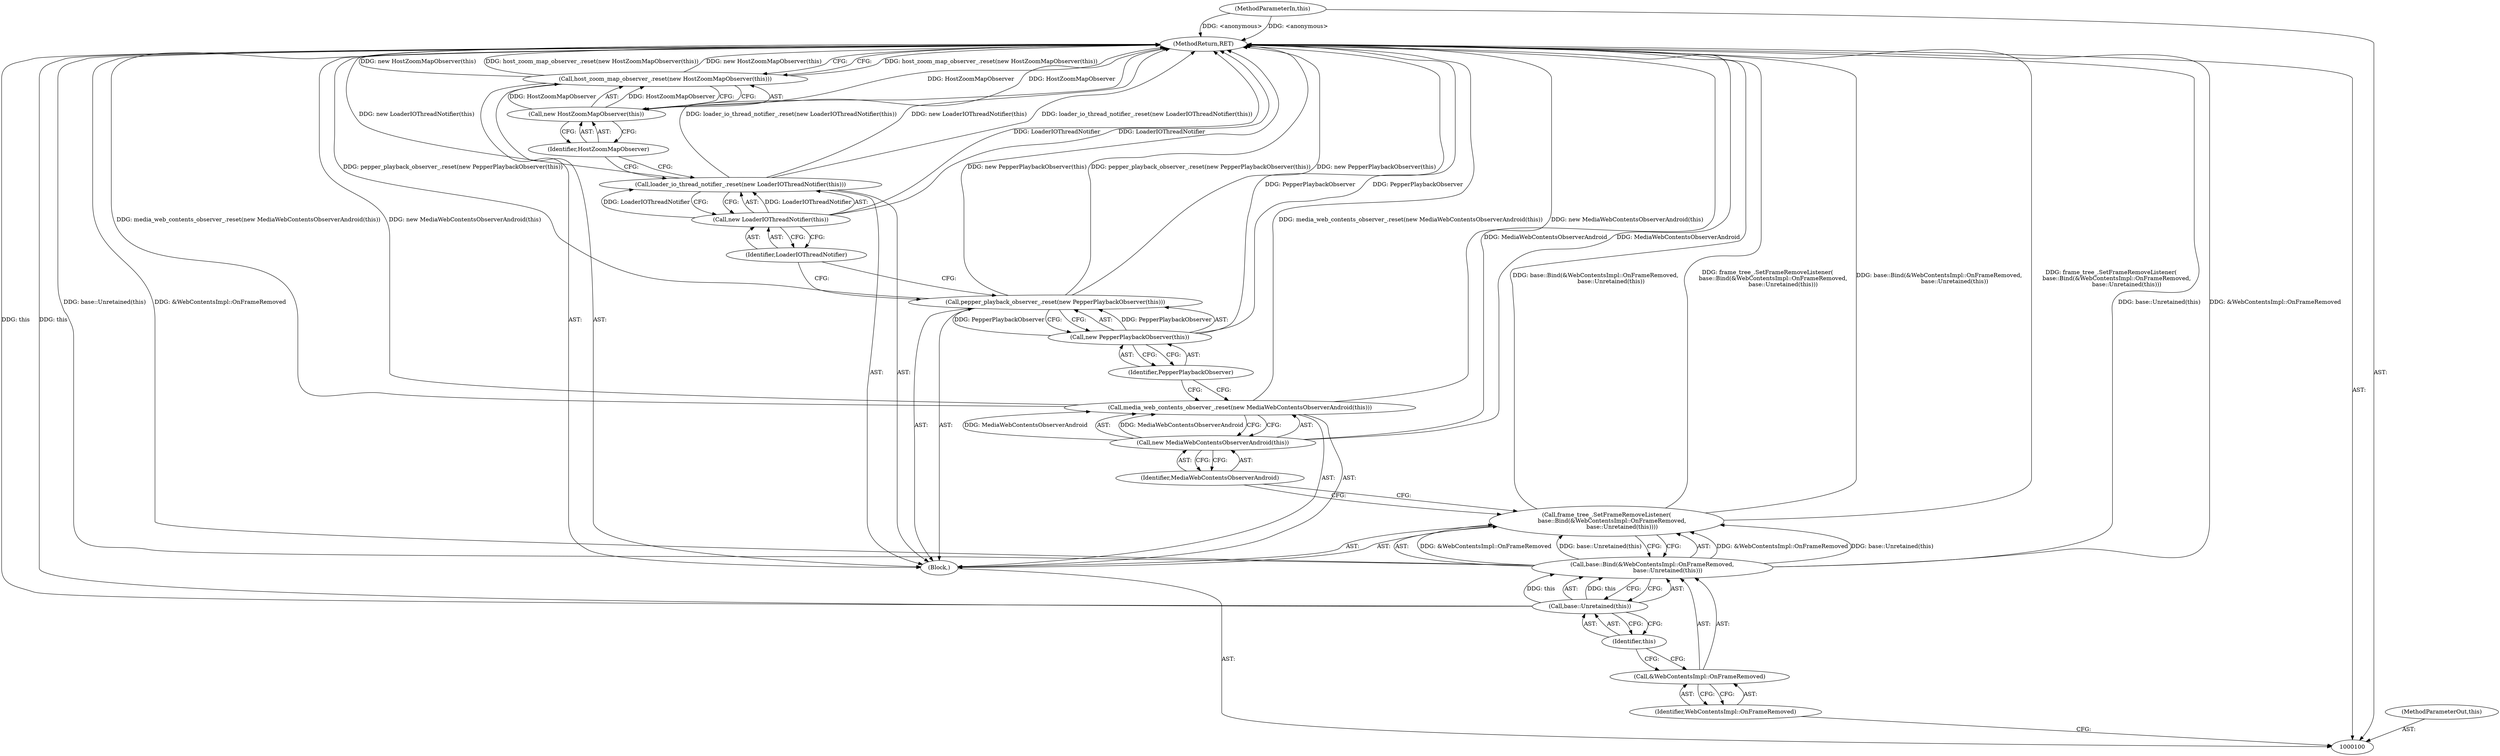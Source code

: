 digraph "0_Chrome_adca986a53b31b6da4cb22f8e755f6856daea89a_15" {
"1000101" [label="(MethodParameterIn,this)"];
"1000164" [label="(MethodParameterOut,this)"];
"1000102" [label="(Block,)"];
"1000121" [label="(MethodReturn,RET)"];
"1000103" [label="(Call,frame_tree_.SetFrameRemoveListener(\n      base::Bind(&WebContentsImpl::OnFrameRemoved,\n                 base::Unretained(this))))"];
"1000105" [label="(Call,&WebContentsImpl::OnFrameRemoved)"];
"1000106" [label="(Identifier,WebContentsImpl::OnFrameRemoved)"];
"1000104" [label="(Call,base::Bind(&WebContentsImpl::OnFrameRemoved,\n                 base::Unretained(this)))"];
"1000107" [label="(Call,base::Unretained(this))"];
"1000108" [label="(Identifier,this)"];
"1000109" [label="(Call,media_web_contents_observer_.reset(new MediaWebContentsObserverAndroid(this)))"];
"1000110" [label="(Call,new MediaWebContentsObserverAndroid(this))"];
"1000111" [label="(Identifier,MediaWebContentsObserverAndroid)"];
"1000112" [label="(Call,pepper_playback_observer_.reset(new PepperPlaybackObserver(this)))"];
"1000113" [label="(Call,new PepperPlaybackObserver(this))"];
"1000114" [label="(Identifier,PepperPlaybackObserver)"];
"1000115" [label="(Call,loader_io_thread_notifier_.reset(new LoaderIOThreadNotifier(this)))"];
"1000116" [label="(Call,new LoaderIOThreadNotifier(this))"];
"1000117" [label="(Identifier,LoaderIOThreadNotifier)"];
"1000118" [label="(Call,host_zoom_map_observer_.reset(new HostZoomMapObserver(this)))"];
"1000119" [label="(Call,new HostZoomMapObserver(this))"];
"1000120" [label="(Identifier,HostZoomMapObserver)"];
"1000101" -> "1000100"  [label="AST: "];
"1000101" -> "1000121"  [label="DDG: <anonymous>"];
"1000164" -> "1000100"  [label="AST: "];
"1000102" -> "1000100"  [label="AST: "];
"1000103" -> "1000102"  [label="AST: "];
"1000109" -> "1000102"  [label="AST: "];
"1000112" -> "1000102"  [label="AST: "];
"1000115" -> "1000102"  [label="AST: "];
"1000118" -> "1000102"  [label="AST: "];
"1000121" -> "1000100"  [label="AST: "];
"1000121" -> "1000118"  [label="CFG: "];
"1000116" -> "1000121"  [label="DDG: LoaderIOThreadNotifier"];
"1000107" -> "1000121"  [label="DDG: this"];
"1000104" -> "1000121"  [label="DDG: base::Unretained(this)"];
"1000104" -> "1000121"  [label="DDG: &WebContentsImpl::OnFrameRemoved"];
"1000103" -> "1000121"  [label="DDG: base::Bind(&WebContentsImpl::OnFrameRemoved,\n                 base::Unretained(this))"];
"1000103" -> "1000121"  [label="DDG: frame_tree_.SetFrameRemoveListener(\n      base::Bind(&WebContentsImpl::OnFrameRemoved,\n                 base::Unretained(this)))"];
"1000113" -> "1000121"  [label="DDG: PepperPlaybackObserver"];
"1000115" -> "1000121"  [label="DDG: loader_io_thread_notifier_.reset(new LoaderIOThreadNotifier(this))"];
"1000115" -> "1000121"  [label="DDG: new LoaderIOThreadNotifier(this)"];
"1000118" -> "1000121"  [label="DDG: host_zoom_map_observer_.reset(new HostZoomMapObserver(this))"];
"1000118" -> "1000121"  [label="DDG: new HostZoomMapObserver(this)"];
"1000112" -> "1000121"  [label="DDG: pepper_playback_observer_.reset(new PepperPlaybackObserver(this))"];
"1000112" -> "1000121"  [label="DDG: new PepperPlaybackObserver(this)"];
"1000109" -> "1000121"  [label="DDG: media_web_contents_observer_.reset(new MediaWebContentsObserverAndroid(this))"];
"1000109" -> "1000121"  [label="DDG: new MediaWebContentsObserverAndroid(this)"];
"1000101" -> "1000121"  [label="DDG: <anonymous>"];
"1000119" -> "1000121"  [label="DDG: HostZoomMapObserver"];
"1000110" -> "1000121"  [label="DDG: MediaWebContentsObserverAndroid"];
"1000103" -> "1000102"  [label="AST: "];
"1000103" -> "1000104"  [label="CFG: "];
"1000104" -> "1000103"  [label="AST: "];
"1000111" -> "1000103"  [label="CFG: "];
"1000103" -> "1000121"  [label="DDG: base::Bind(&WebContentsImpl::OnFrameRemoved,\n                 base::Unretained(this))"];
"1000103" -> "1000121"  [label="DDG: frame_tree_.SetFrameRemoveListener(\n      base::Bind(&WebContentsImpl::OnFrameRemoved,\n                 base::Unretained(this)))"];
"1000104" -> "1000103"  [label="DDG: &WebContentsImpl::OnFrameRemoved"];
"1000104" -> "1000103"  [label="DDG: base::Unretained(this)"];
"1000105" -> "1000104"  [label="AST: "];
"1000105" -> "1000106"  [label="CFG: "];
"1000106" -> "1000105"  [label="AST: "];
"1000108" -> "1000105"  [label="CFG: "];
"1000106" -> "1000105"  [label="AST: "];
"1000106" -> "1000100"  [label="CFG: "];
"1000105" -> "1000106"  [label="CFG: "];
"1000104" -> "1000103"  [label="AST: "];
"1000104" -> "1000107"  [label="CFG: "];
"1000105" -> "1000104"  [label="AST: "];
"1000107" -> "1000104"  [label="AST: "];
"1000103" -> "1000104"  [label="CFG: "];
"1000104" -> "1000121"  [label="DDG: base::Unretained(this)"];
"1000104" -> "1000121"  [label="DDG: &WebContentsImpl::OnFrameRemoved"];
"1000104" -> "1000103"  [label="DDG: &WebContentsImpl::OnFrameRemoved"];
"1000104" -> "1000103"  [label="DDG: base::Unretained(this)"];
"1000107" -> "1000104"  [label="DDG: this"];
"1000107" -> "1000104"  [label="AST: "];
"1000107" -> "1000108"  [label="CFG: "];
"1000108" -> "1000107"  [label="AST: "];
"1000104" -> "1000107"  [label="CFG: "];
"1000107" -> "1000121"  [label="DDG: this"];
"1000107" -> "1000104"  [label="DDG: this"];
"1000108" -> "1000107"  [label="AST: "];
"1000108" -> "1000105"  [label="CFG: "];
"1000107" -> "1000108"  [label="CFG: "];
"1000109" -> "1000102"  [label="AST: "];
"1000109" -> "1000110"  [label="CFG: "];
"1000110" -> "1000109"  [label="AST: "];
"1000114" -> "1000109"  [label="CFG: "];
"1000109" -> "1000121"  [label="DDG: media_web_contents_observer_.reset(new MediaWebContentsObserverAndroid(this))"];
"1000109" -> "1000121"  [label="DDG: new MediaWebContentsObserverAndroid(this)"];
"1000110" -> "1000109"  [label="DDG: MediaWebContentsObserverAndroid"];
"1000110" -> "1000109"  [label="AST: "];
"1000110" -> "1000111"  [label="CFG: "];
"1000111" -> "1000110"  [label="AST: "];
"1000109" -> "1000110"  [label="CFG: "];
"1000110" -> "1000121"  [label="DDG: MediaWebContentsObserverAndroid"];
"1000110" -> "1000109"  [label="DDG: MediaWebContentsObserverAndroid"];
"1000111" -> "1000110"  [label="AST: "];
"1000111" -> "1000103"  [label="CFG: "];
"1000110" -> "1000111"  [label="CFG: "];
"1000112" -> "1000102"  [label="AST: "];
"1000112" -> "1000113"  [label="CFG: "];
"1000113" -> "1000112"  [label="AST: "];
"1000117" -> "1000112"  [label="CFG: "];
"1000112" -> "1000121"  [label="DDG: pepper_playback_observer_.reset(new PepperPlaybackObserver(this))"];
"1000112" -> "1000121"  [label="DDG: new PepperPlaybackObserver(this)"];
"1000113" -> "1000112"  [label="DDG: PepperPlaybackObserver"];
"1000113" -> "1000112"  [label="AST: "];
"1000113" -> "1000114"  [label="CFG: "];
"1000114" -> "1000113"  [label="AST: "];
"1000112" -> "1000113"  [label="CFG: "];
"1000113" -> "1000121"  [label="DDG: PepperPlaybackObserver"];
"1000113" -> "1000112"  [label="DDG: PepperPlaybackObserver"];
"1000114" -> "1000113"  [label="AST: "];
"1000114" -> "1000109"  [label="CFG: "];
"1000113" -> "1000114"  [label="CFG: "];
"1000115" -> "1000102"  [label="AST: "];
"1000115" -> "1000116"  [label="CFG: "];
"1000116" -> "1000115"  [label="AST: "];
"1000120" -> "1000115"  [label="CFG: "];
"1000115" -> "1000121"  [label="DDG: loader_io_thread_notifier_.reset(new LoaderIOThreadNotifier(this))"];
"1000115" -> "1000121"  [label="DDG: new LoaderIOThreadNotifier(this)"];
"1000116" -> "1000115"  [label="DDG: LoaderIOThreadNotifier"];
"1000116" -> "1000115"  [label="AST: "];
"1000116" -> "1000117"  [label="CFG: "];
"1000117" -> "1000116"  [label="AST: "];
"1000115" -> "1000116"  [label="CFG: "];
"1000116" -> "1000121"  [label="DDG: LoaderIOThreadNotifier"];
"1000116" -> "1000115"  [label="DDG: LoaderIOThreadNotifier"];
"1000117" -> "1000116"  [label="AST: "];
"1000117" -> "1000112"  [label="CFG: "];
"1000116" -> "1000117"  [label="CFG: "];
"1000118" -> "1000102"  [label="AST: "];
"1000118" -> "1000119"  [label="CFG: "];
"1000119" -> "1000118"  [label="AST: "];
"1000121" -> "1000118"  [label="CFG: "];
"1000118" -> "1000121"  [label="DDG: host_zoom_map_observer_.reset(new HostZoomMapObserver(this))"];
"1000118" -> "1000121"  [label="DDG: new HostZoomMapObserver(this)"];
"1000119" -> "1000118"  [label="DDG: HostZoomMapObserver"];
"1000119" -> "1000118"  [label="AST: "];
"1000119" -> "1000120"  [label="CFG: "];
"1000120" -> "1000119"  [label="AST: "];
"1000118" -> "1000119"  [label="CFG: "];
"1000119" -> "1000121"  [label="DDG: HostZoomMapObserver"];
"1000119" -> "1000118"  [label="DDG: HostZoomMapObserver"];
"1000120" -> "1000119"  [label="AST: "];
"1000120" -> "1000115"  [label="CFG: "];
"1000119" -> "1000120"  [label="CFG: "];
}
